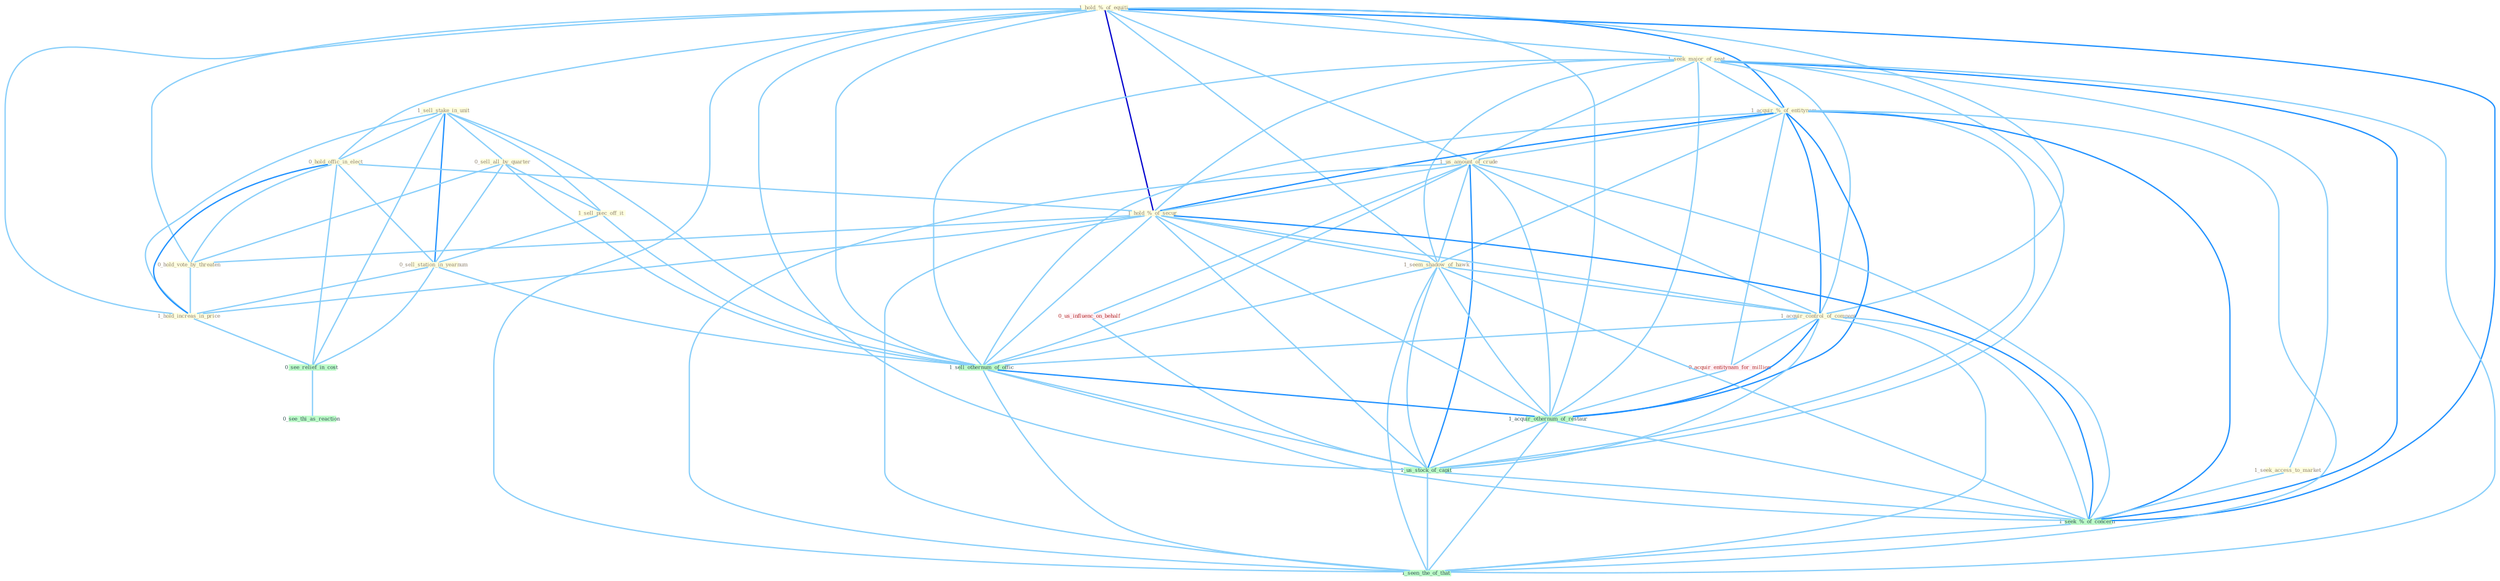 Graph G{ 
    node
    [shape=polygon,style=filled,width=.5,height=.06,color="#BDFCC9",fixedsize=true,fontsize=4,
    fontcolor="#2f4f4f"];
    {node
    [color="#ffffe0", fontcolor="#8b7d6b"] "1_sell_stake_in_unit " "1_hold_%_of_equiti " "0_hold_offic_in_elect " "0_sell_all_by_quarter " "1_seek_major_of_seat " "1_sell_piec_off_it " "1_acquir_%_of_entitynam " "1_us_amount_of_crude " "1_seek_access_to_market " "1_hold_%_of_secur " "0_hold_vote_by_threaten " "1_seem_shadow_of_hawk " "0_sell_station_in_yearnum " "1_acquir_control_of_compani " "1_hold_increas_in_price "}
{node [color="#fff0f5", fontcolor="#b22222"] "0_acquir_entitynam_for_million " "0_us_influenc_on_behalf "}
edge [color="#B0E2FF"];

	"1_sell_stake_in_unit " -- "0_hold_offic_in_elect " [w="1", color="#87cefa" ];
	"1_sell_stake_in_unit " -- "0_sell_all_by_quarter " [w="1", color="#87cefa" ];
	"1_sell_stake_in_unit " -- "1_sell_piec_off_it " [w="1", color="#87cefa" ];
	"1_sell_stake_in_unit " -- "0_sell_station_in_yearnum " [w="2", color="#1e90ff" , len=0.8];
	"1_sell_stake_in_unit " -- "1_hold_increas_in_price " [w="1", color="#87cefa" ];
	"1_sell_stake_in_unit " -- "1_sell_othernum_of_offic " [w="1", color="#87cefa" ];
	"1_sell_stake_in_unit " -- "0_see_relief_in_cost " [w="1", color="#87cefa" ];
	"1_hold_%_of_equiti " -- "0_hold_offic_in_elect " [w="1", color="#87cefa" ];
	"1_hold_%_of_equiti " -- "1_seek_major_of_seat " [w="1", color="#87cefa" ];
	"1_hold_%_of_equiti " -- "1_acquir_%_of_entitynam " [w="2", color="#1e90ff" , len=0.8];
	"1_hold_%_of_equiti " -- "1_us_amount_of_crude " [w="1", color="#87cefa" ];
	"1_hold_%_of_equiti " -- "1_hold_%_of_secur " [w="3", color="#0000cd" , len=0.6];
	"1_hold_%_of_equiti " -- "0_hold_vote_by_threaten " [w="1", color="#87cefa" ];
	"1_hold_%_of_equiti " -- "1_seem_shadow_of_hawk " [w="1", color="#87cefa" ];
	"1_hold_%_of_equiti " -- "1_acquir_control_of_compani " [w="1", color="#87cefa" ];
	"1_hold_%_of_equiti " -- "1_hold_increas_in_price " [w="1", color="#87cefa" ];
	"1_hold_%_of_equiti " -- "1_sell_othernum_of_offic " [w="1", color="#87cefa" ];
	"1_hold_%_of_equiti " -- "1_acquir_othernum_of_restaur " [w="1", color="#87cefa" ];
	"1_hold_%_of_equiti " -- "1_us_stock_of_capit " [w="1", color="#87cefa" ];
	"1_hold_%_of_equiti " -- "1_seek_%_of_concern " [w="2", color="#1e90ff" , len=0.8];
	"1_hold_%_of_equiti " -- "1_seen_the_of_that " [w="1", color="#87cefa" ];
	"0_hold_offic_in_elect " -- "1_hold_%_of_secur " [w="1", color="#87cefa" ];
	"0_hold_offic_in_elect " -- "0_hold_vote_by_threaten " [w="1", color="#87cefa" ];
	"0_hold_offic_in_elect " -- "0_sell_station_in_yearnum " [w="1", color="#87cefa" ];
	"0_hold_offic_in_elect " -- "1_hold_increas_in_price " [w="2", color="#1e90ff" , len=0.8];
	"0_hold_offic_in_elect " -- "0_see_relief_in_cost " [w="1", color="#87cefa" ];
	"0_sell_all_by_quarter " -- "1_sell_piec_off_it " [w="1", color="#87cefa" ];
	"0_sell_all_by_quarter " -- "0_hold_vote_by_threaten " [w="1", color="#87cefa" ];
	"0_sell_all_by_quarter " -- "0_sell_station_in_yearnum " [w="1", color="#87cefa" ];
	"0_sell_all_by_quarter " -- "1_sell_othernum_of_offic " [w="1", color="#87cefa" ];
	"1_seek_major_of_seat " -- "1_acquir_%_of_entitynam " [w="1", color="#87cefa" ];
	"1_seek_major_of_seat " -- "1_us_amount_of_crude " [w="1", color="#87cefa" ];
	"1_seek_major_of_seat " -- "1_seek_access_to_market " [w="1", color="#87cefa" ];
	"1_seek_major_of_seat " -- "1_hold_%_of_secur " [w="1", color="#87cefa" ];
	"1_seek_major_of_seat " -- "1_seem_shadow_of_hawk " [w="1", color="#87cefa" ];
	"1_seek_major_of_seat " -- "1_acquir_control_of_compani " [w="1", color="#87cefa" ];
	"1_seek_major_of_seat " -- "1_sell_othernum_of_offic " [w="1", color="#87cefa" ];
	"1_seek_major_of_seat " -- "1_acquir_othernum_of_restaur " [w="1", color="#87cefa" ];
	"1_seek_major_of_seat " -- "1_us_stock_of_capit " [w="1", color="#87cefa" ];
	"1_seek_major_of_seat " -- "1_seek_%_of_concern " [w="2", color="#1e90ff" , len=0.8];
	"1_seek_major_of_seat " -- "1_seen_the_of_that " [w="1", color="#87cefa" ];
	"1_sell_piec_off_it " -- "0_sell_station_in_yearnum " [w="1", color="#87cefa" ];
	"1_sell_piec_off_it " -- "1_sell_othernum_of_offic " [w="1", color="#87cefa" ];
	"1_acquir_%_of_entitynam " -- "1_us_amount_of_crude " [w="1", color="#87cefa" ];
	"1_acquir_%_of_entitynam " -- "1_hold_%_of_secur " [w="2", color="#1e90ff" , len=0.8];
	"1_acquir_%_of_entitynam " -- "1_seem_shadow_of_hawk " [w="1", color="#87cefa" ];
	"1_acquir_%_of_entitynam " -- "1_acquir_control_of_compani " [w="2", color="#1e90ff" , len=0.8];
	"1_acquir_%_of_entitynam " -- "0_acquir_entitynam_for_million " [w="1", color="#87cefa" ];
	"1_acquir_%_of_entitynam " -- "1_sell_othernum_of_offic " [w="1", color="#87cefa" ];
	"1_acquir_%_of_entitynam " -- "1_acquir_othernum_of_restaur " [w="2", color="#1e90ff" , len=0.8];
	"1_acquir_%_of_entitynam " -- "1_us_stock_of_capit " [w="1", color="#87cefa" ];
	"1_acquir_%_of_entitynam " -- "1_seek_%_of_concern " [w="2", color="#1e90ff" , len=0.8];
	"1_acquir_%_of_entitynam " -- "1_seen_the_of_that " [w="1", color="#87cefa" ];
	"1_us_amount_of_crude " -- "1_hold_%_of_secur " [w="1", color="#87cefa" ];
	"1_us_amount_of_crude " -- "1_seem_shadow_of_hawk " [w="1", color="#87cefa" ];
	"1_us_amount_of_crude " -- "1_acquir_control_of_compani " [w="1", color="#87cefa" ];
	"1_us_amount_of_crude " -- "1_sell_othernum_of_offic " [w="1", color="#87cefa" ];
	"1_us_amount_of_crude " -- "0_us_influenc_on_behalf " [w="1", color="#87cefa" ];
	"1_us_amount_of_crude " -- "1_acquir_othernum_of_restaur " [w="1", color="#87cefa" ];
	"1_us_amount_of_crude " -- "1_us_stock_of_capit " [w="2", color="#1e90ff" , len=0.8];
	"1_us_amount_of_crude " -- "1_seek_%_of_concern " [w="1", color="#87cefa" ];
	"1_us_amount_of_crude " -- "1_seen_the_of_that " [w="1", color="#87cefa" ];
	"1_seek_access_to_market " -- "1_seek_%_of_concern " [w="1", color="#87cefa" ];
	"1_hold_%_of_secur " -- "0_hold_vote_by_threaten " [w="1", color="#87cefa" ];
	"1_hold_%_of_secur " -- "1_seem_shadow_of_hawk " [w="1", color="#87cefa" ];
	"1_hold_%_of_secur " -- "1_acquir_control_of_compani " [w="1", color="#87cefa" ];
	"1_hold_%_of_secur " -- "1_hold_increas_in_price " [w="1", color="#87cefa" ];
	"1_hold_%_of_secur " -- "1_sell_othernum_of_offic " [w="1", color="#87cefa" ];
	"1_hold_%_of_secur " -- "1_acquir_othernum_of_restaur " [w="1", color="#87cefa" ];
	"1_hold_%_of_secur " -- "1_us_stock_of_capit " [w="1", color="#87cefa" ];
	"1_hold_%_of_secur " -- "1_seek_%_of_concern " [w="2", color="#1e90ff" , len=0.8];
	"1_hold_%_of_secur " -- "1_seen_the_of_that " [w="1", color="#87cefa" ];
	"0_hold_vote_by_threaten " -- "1_hold_increas_in_price " [w="1", color="#87cefa" ];
	"1_seem_shadow_of_hawk " -- "1_acquir_control_of_compani " [w="1", color="#87cefa" ];
	"1_seem_shadow_of_hawk " -- "1_sell_othernum_of_offic " [w="1", color="#87cefa" ];
	"1_seem_shadow_of_hawk " -- "1_acquir_othernum_of_restaur " [w="1", color="#87cefa" ];
	"1_seem_shadow_of_hawk " -- "1_us_stock_of_capit " [w="1", color="#87cefa" ];
	"1_seem_shadow_of_hawk " -- "1_seek_%_of_concern " [w="1", color="#87cefa" ];
	"1_seem_shadow_of_hawk " -- "1_seen_the_of_that " [w="1", color="#87cefa" ];
	"0_sell_station_in_yearnum " -- "1_hold_increas_in_price " [w="1", color="#87cefa" ];
	"0_sell_station_in_yearnum " -- "1_sell_othernum_of_offic " [w="1", color="#87cefa" ];
	"0_sell_station_in_yearnum " -- "0_see_relief_in_cost " [w="1", color="#87cefa" ];
	"1_acquir_control_of_compani " -- "0_acquir_entitynam_for_million " [w="1", color="#87cefa" ];
	"1_acquir_control_of_compani " -- "1_sell_othernum_of_offic " [w="1", color="#87cefa" ];
	"1_acquir_control_of_compani " -- "1_acquir_othernum_of_restaur " [w="2", color="#1e90ff" , len=0.8];
	"1_acquir_control_of_compani " -- "1_us_stock_of_capit " [w="1", color="#87cefa" ];
	"1_acquir_control_of_compani " -- "1_seek_%_of_concern " [w="1", color="#87cefa" ];
	"1_acquir_control_of_compani " -- "1_seen_the_of_that " [w="1", color="#87cefa" ];
	"1_hold_increas_in_price " -- "0_see_relief_in_cost " [w="1", color="#87cefa" ];
	"0_acquir_entitynam_for_million " -- "1_acquir_othernum_of_restaur " [w="1", color="#87cefa" ];
	"1_sell_othernum_of_offic " -- "1_acquir_othernum_of_restaur " [w="2", color="#1e90ff" , len=0.8];
	"1_sell_othernum_of_offic " -- "1_us_stock_of_capit " [w="1", color="#87cefa" ];
	"1_sell_othernum_of_offic " -- "1_seek_%_of_concern " [w="1", color="#87cefa" ];
	"1_sell_othernum_of_offic " -- "1_seen_the_of_that " [w="1", color="#87cefa" ];
	"0_us_influenc_on_behalf " -- "1_us_stock_of_capit " [w="1", color="#87cefa" ];
	"0_see_relief_in_cost " -- "0_see_thi_as_reaction " [w="1", color="#87cefa" ];
	"1_acquir_othernum_of_restaur " -- "1_us_stock_of_capit " [w="1", color="#87cefa" ];
	"1_acquir_othernum_of_restaur " -- "1_seek_%_of_concern " [w="1", color="#87cefa" ];
	"1_acquir_othernum_of_restaur " -- "1_seen_the_of_that " [w="1", color="#87cefa" ];
	"1_us_stock_of_capit " -- "1_seek_%_of_concern " [w="1", color="#87cefa" ];
	"1_us_stock_of_capit " -- "1_seen_the_of_that " [w="1", color="#87cefa" ];
	"1_seek_%_of_concern " -- "1_seen_the_of_that " [w="1", color="#87cefa" ];
}